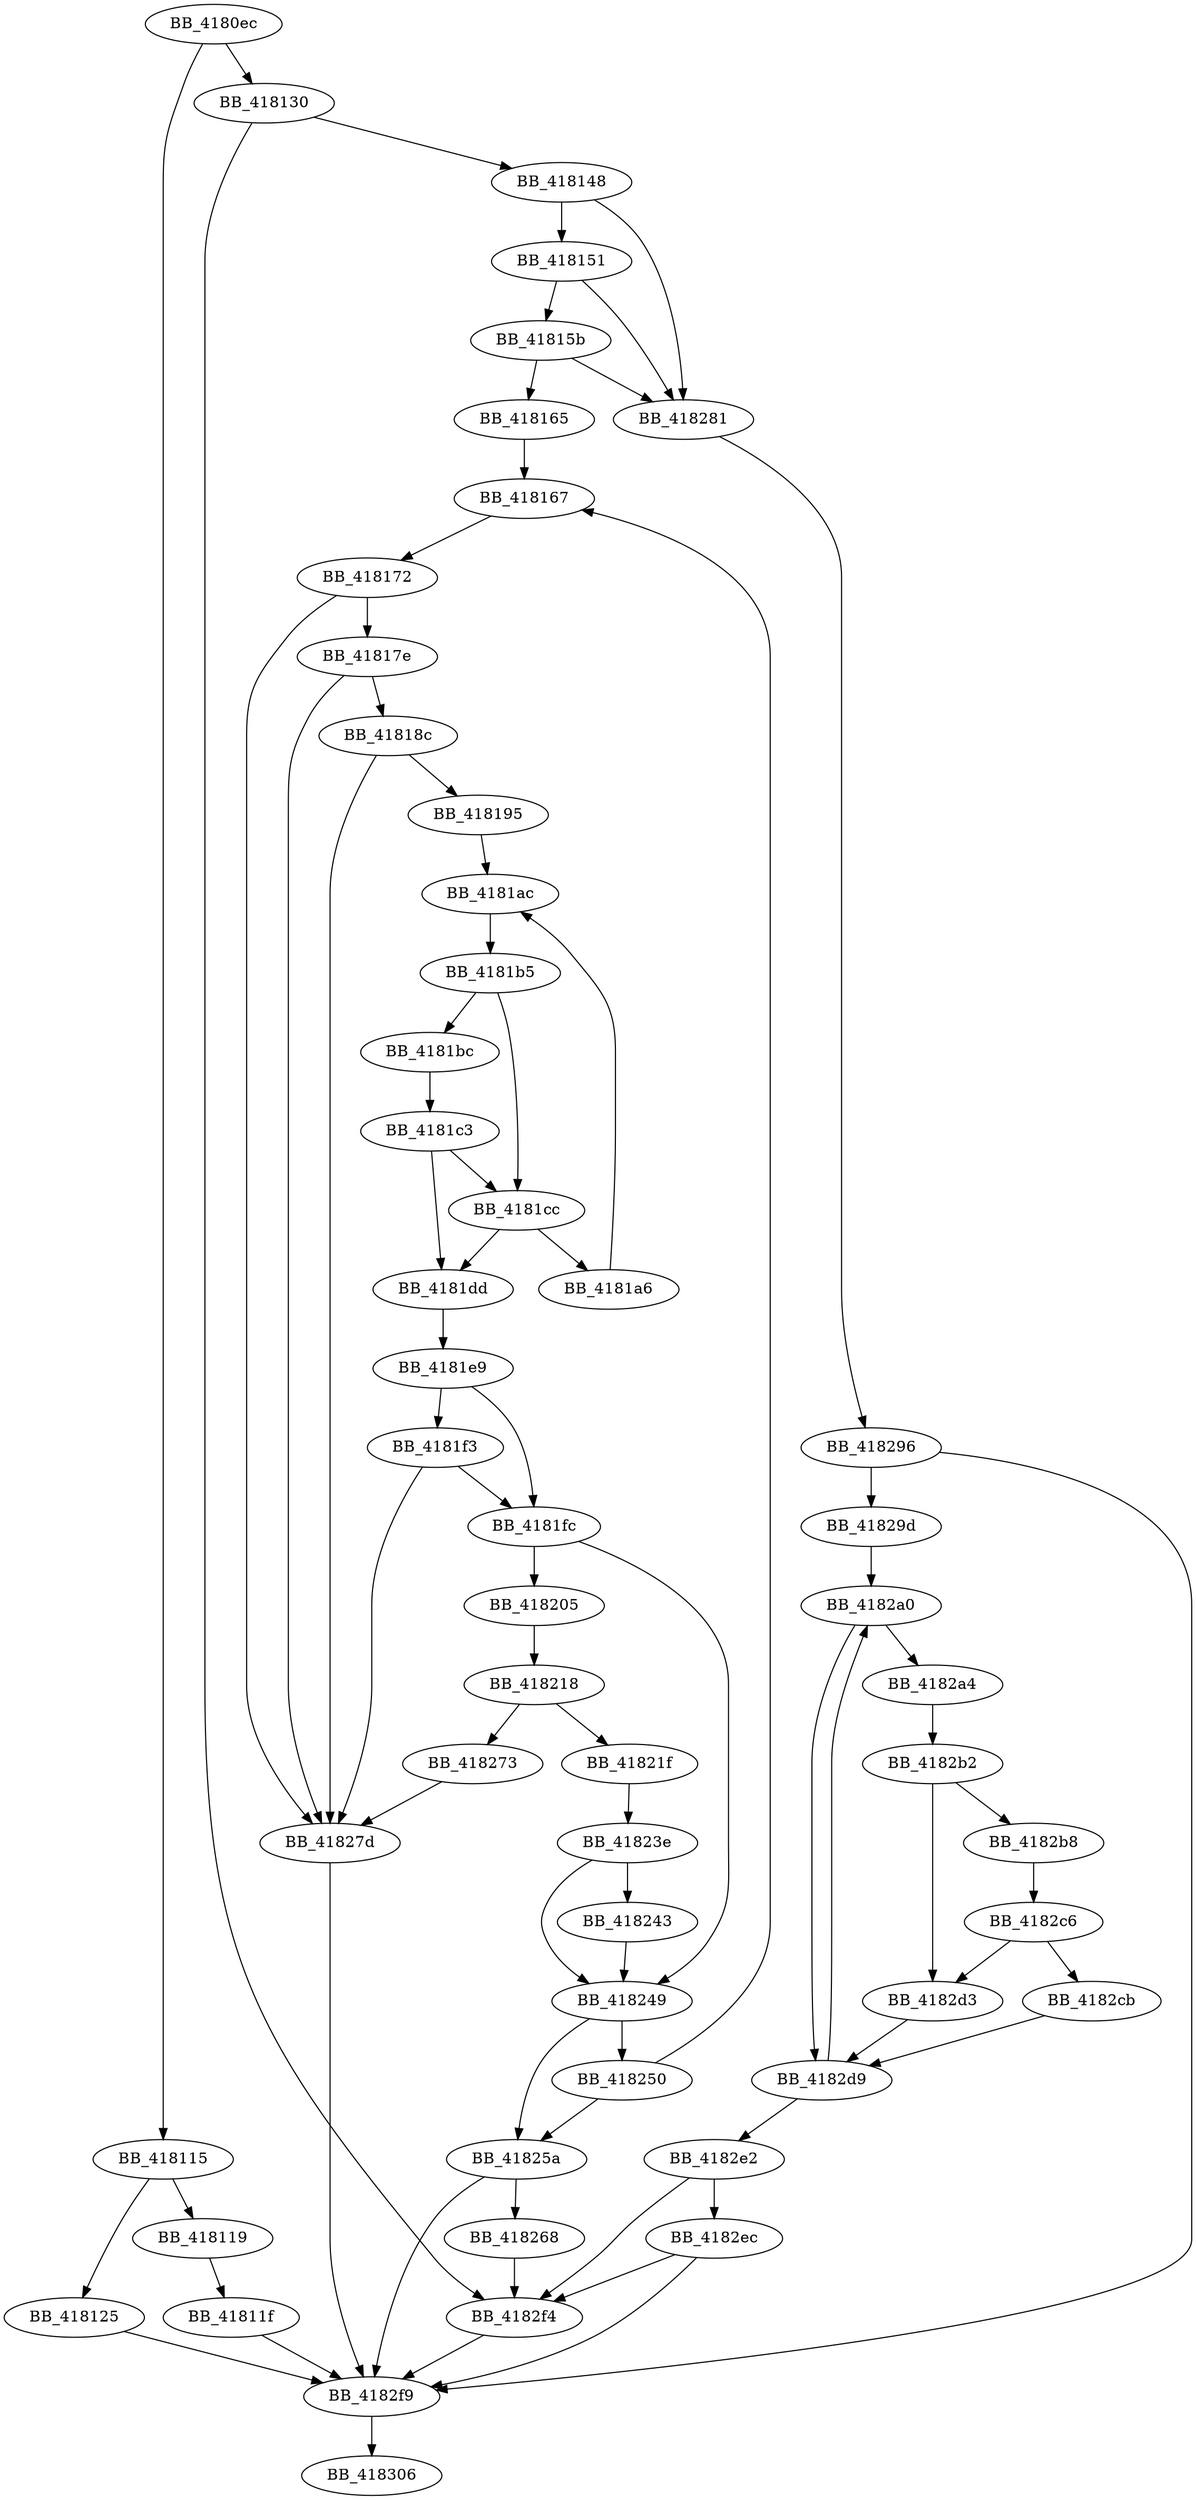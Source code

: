 DiGraph __setlocale_nolock{
BB_4180ec->BB_418115
BB_4180ec->BB_418130
BB_418115->BB_418119
BB_418115->BB_418125
BB_418119->BB_41811f
BB_41811f->BB_4182f9
BB_418125->BB_4182f9
BB_418130->BB_418148
BB_418130->BB_4182f4
BB_418148->BB_418151
BB_418148->BB_418281
BB_418151->BB_41815b
BB_418151->BB_418281
BB_41815b->BB_418165
BB_41815b->BB_418281
BB_418165->BB_418167
BB_418167->BB_418172
BB_418172->BB_41817e
BB_418172->BB_41827d
BB_41817e->BB_41818c
BB_41817e->BB_41827d
BB_41818c->BB_418195
BB_41818c->BB_41827d
BB_418195->BB_4181ac
BB_4181a6->BB_4181ac
BB_4181ac->BB_4181b5
BB_4181b5->BB_4181bc
BB_4181b5->BB_4181cc
BB_4181bc->BB_4181c3
BB_4181c3->BB_4181cc
BB_4181c3->BB_4181dd
BB_4181cc->BB_4181a6
BB_4181cc->BB_4181dd
BB_4181dd->BB_4181e9
BB_4181e9->BB_4181f3
BB_4181e9->BB_4181fc
BB_4181f3->BB_4181fc
BB_4181f3->BB_41827d
BB_4181fc->BB_418205
BB_4181fc->BB_418249
BB_418205->BB_418218
BB_418218->BB_41821f
BB_418218->BB_418273
BB_41821f->BB_41823e
BB_41823e->BB_418243
BB_41823e->BB_418249
BB_418243->BB_418249
BB_418249->BB_418250
BB_418249->BB_41825a
BB_418250->BB_418167
BB_418250->BB_41825a
BB_41825a->BB_418268
BB_41825a->BB_4182f9
BB_418268->BB_4182f4
BB_418273->BB_41827d
BB_41827d->BB_4182f9
BB_418281->BB_418296
BB_418296->BB_41829d
BB_418296->BB_4182f9
BB_41829d->BB_4182a0
BB_4182a0->BB_4182a4
BB_4182a0->BB_4182d9
BB_4182a4->BB_4182b2
BB_4182b2->BB_4182b8
BB_4182b2->BB_4182d3
BB_4182b8->BB_4182c6
BB_4182c6->BB_4182cb
BB_4182c6->BB_4182d3
BB_4182cb->BB_4182d9
BB_4182d3->BB_4182d9
BB_4182d9->BB_4182a0
BB_4182d9->BB_4182e2
BB_4182e2->BB_4182ec
BB_4182e2->BB_4182f4
BB_4182ec->BB_4182f4
BB_4182ec->BB_4182f9
BB_4182f4->BB_4182f9
BB_4182f9->BB_418306
}
